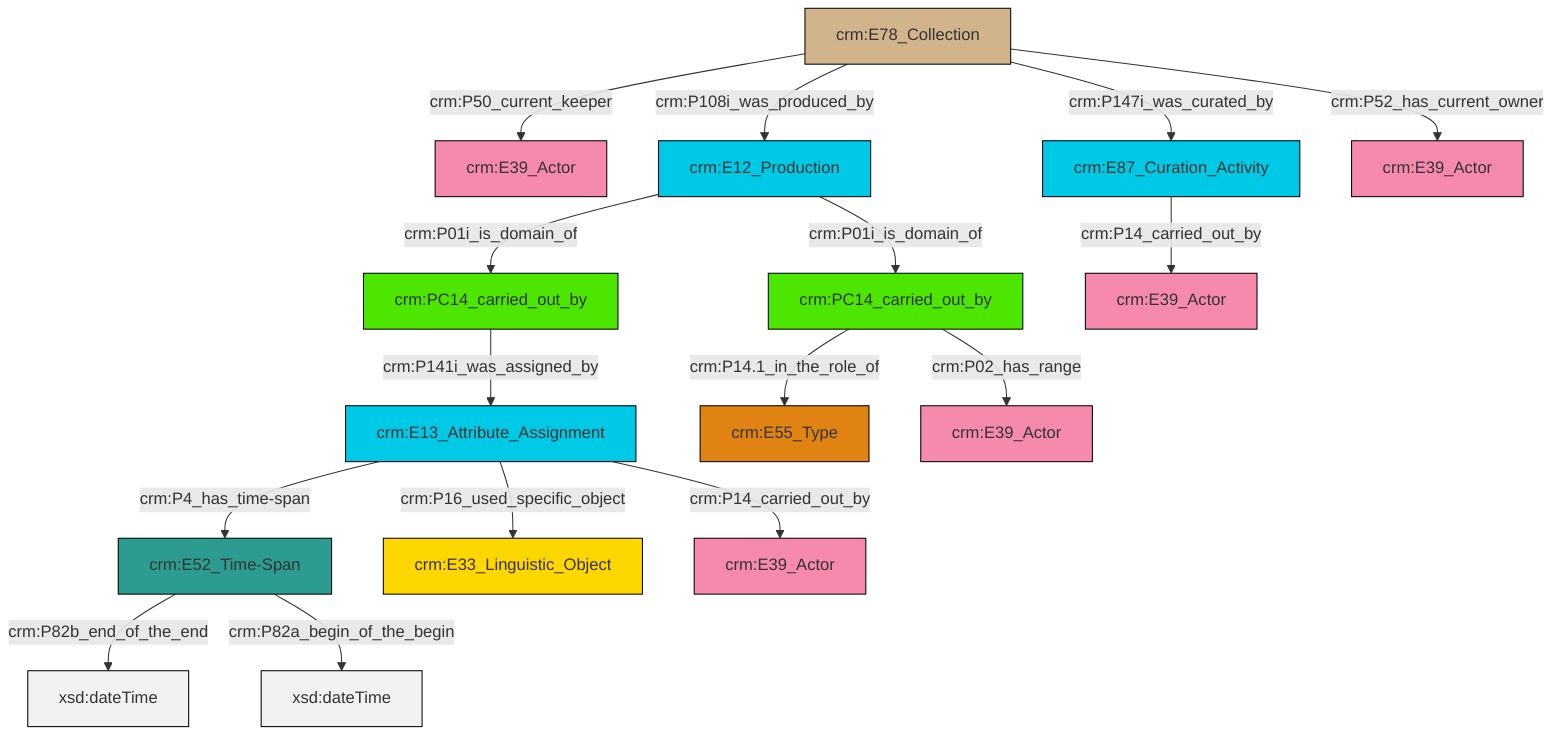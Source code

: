 graph TD
classDef Literal fill:#f2f2f2,stroke:#000000;
classDef CRM_Entity fill:#FFFFFF,stroke:#000000;
classDef Temporal_Entity fill:#00C9E6, stroke:#000000;
classDef Type fill:#E18312, stroke:#000000;
classDef Time-Span fill:#2C9C91, stroke:#000000;
classDef Appellation fill:#FFEB7F, stroke:#000000;
classDef Place fill:#008836, stroke:#000000;
classDef Persistent_Item fill:#B266B2, stroke:#000000;
classDef Conceptual_Object fill:#FFD700, stroke:#000000;
classDef Physical_Thing fill:#D2B48C, stroke:#000000;
classDef Actor fill:#f58aad, stroke:#000000;
classDef PC_Classes fill:#4ce600, stroke:#000000;
classDef Multi fill:#cccccc,stroke:#000000;

0["crm:E13_Attribute_Assignment"]:::Temporal_Entity -->|crm:P4_has_time-span| 1["crm:E52_Time-Span"]:::Time-Span
7["crm:PC14_carried_out_by"]:::PC_Classes -->|crm:P14.1_in_the_role_of| 8["crm:E55_Type"]:::Type
0["crm:E13_Attribute_Assignment"]:::Temporal_Entity -->|crm:P16_used_specific_object| 3["crm:E33_Linguistic_Object"]:::Conceptual_Object
10["crm:E87_Curation_Activity"]:::Temporal_Entity -->|crm:P14_carried_out_by| 11["crm:E39_Actor"]:::Actor
12["crm:E78_Collection"]:::Physical_Thing -->|crm:P50_current_keeper| 13["crm:E39_Actor"]:::Actor
1["crm:E52_Time-Span"]:::Time-Span -->|crm:P82b_end_of_the_end| 14[xsd:dateTime]:::Literal
0["crm:E13_Attribute_Assignment"]:::Temporal_Entity -->|crm:P14_carried_out_by| 17["crm:E39_Actor"]:::Actor
12["crm:E78_Collection"]:::Physical_Thing -->|crm:P108i_was_produced_by| 5["crm:E12_Production"]:::Temporal_Entity
1["crm:E52_Time-Span"]:::Time-Span -->|crm:P82a_begin_of_the_begin| 18[xsd:dateTime]:::Literal
19["crm:PC14_carried_out_by"]:::PC_Classes -->|crm:P141i_was_assigned_by| 0["crm:E13_Attribute_Assignment"]:::Temporal_Entity
12["crm:E78_Collection"]:::Physical_Thing -->|crm:P147i_was_curated_by| 10["crm:E87_Curation_Activity"]:::Temporal_Entity
5["crm:E12_Production"]:::Temporal_Entity -->|crm:P01i_is_domain_of| 19["crm:PC14_carried_out_by"]:::PC_Classes
12["crm:E78_Collection"]:::Physical_Thing -->|crm:P52_has_current_owner| 25["crm:E39_Actor"]:::Actor
7["crm:PC14_carried_out_by"]:::PC_Classes -->|crm:P02_has_range| 15["crm:E39_Actor"]:::Actor
5["crm:E12_Production"]:::Temporal_Entity -->|crm:P01i_is_domain_of| 7["crm:PC14_carried_out_by"]:::PC_Classes